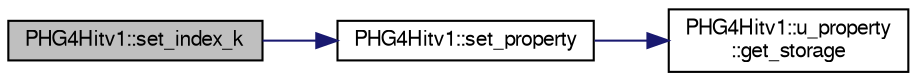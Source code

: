 digraph "PHG4Hitv1::set_index_k"
{
  bgcolor="transparent";
  edge [fontname="FreeSans",fontsize="10",labelfontname="FreeSans",labelfontsize="10"];
  node [fontname="FreeSans",fontsize="10",shape=record];
  rankdir="LR";
  Node1 [label="PHG4Hitv1::set_index_k",height=0.2,width=0.4,color="black", fillcolor="grey75", style="filled" fontcolor="black"];
  Node1 -> Node2 [color="midnightblue",fontsize="10",style="solid",fontname="FreeSans"];
  Node2 [label="PHG4Hitv1::set_property",height=0.2,width=0.4,color="black",URL="$d9/d35/classPHG4Hitv1.html#a2e368cbc62c536203702a7f9835be77b"];
  Node2 -> Node3 [color="midnightblue",fontsize="10",style="solid",fontname="FreeSans"];
  Node3 [label="PHG4Hitv1::u_property\l::get_storage",height=0.2,width=0.4,color="black",URL="$d5/d0a/unionPHG4Hitv1_1_1u__property.html#ac456fc086e69bed874ad779a59ccab9b"];
}
